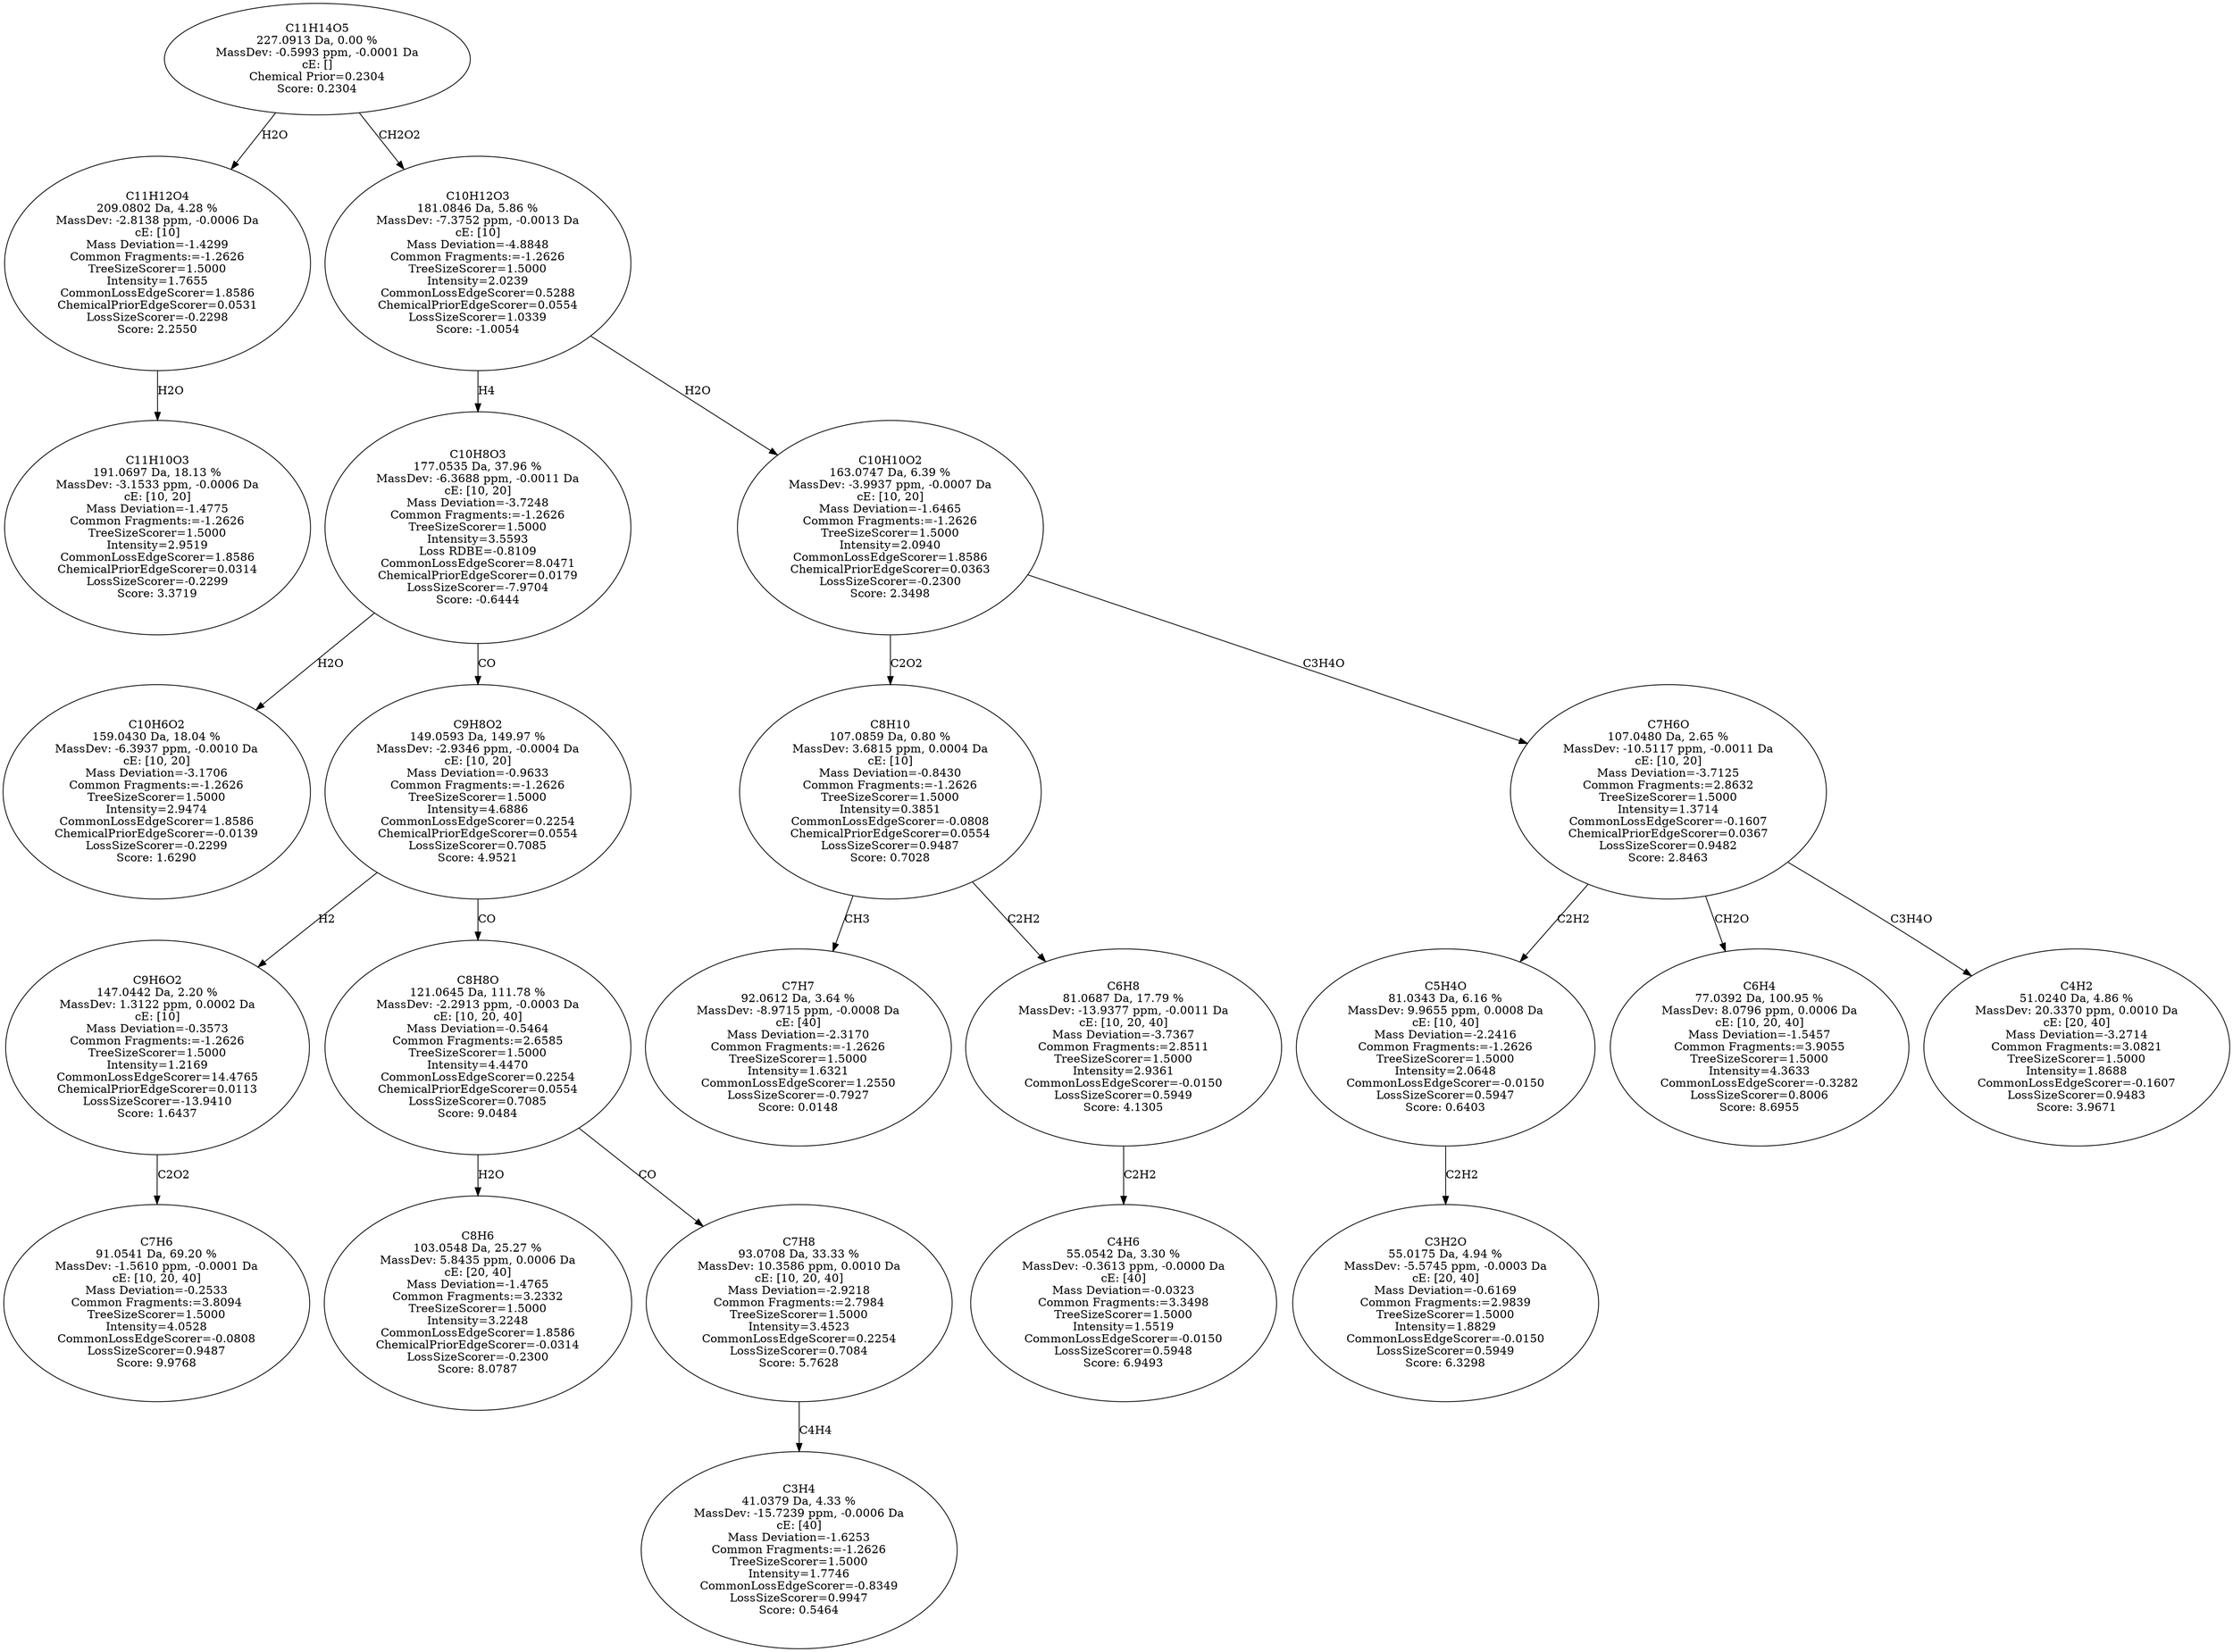 strict digraph {
v1 [label="C11H10O3\n191.0697 Da, 18.13 %\nMassDev: -3.1533 ppm, -0.0006 Da\ncE: [10, 20]\nMass Deviation=-1.4775\nCommon Fragments:=-1.2626\nTreeSizeScorer=1.5000\nIntensity=2.9519\nCommonLossEdgeScorer=1.8586\nChemicalPriorEdgeScorer=0.0314\nLossSizeScorer=-0.2299\nScore: 3.3719"];
v2 [label="C11H12O4\n209.0802 Da, 4.28 %\nMassDev: -2.8138 ppm, -0.0006 Da\ncE: [10]\nMass Deviation=-1.4299\nCommon Fragments:=-1.2626\nTreeSizeScorer=1.5000\nIntensity=1.7655\nCommonLossEdgeScorer=1.8586\nChemicalPriorEdgeScorer=0.0531\nLossSizeScorer=-0.2298\nScore: 2.2550"];
v3 [label="C10H6O2\n159.0430 Da, 18.04 %\nMassDev: -6.3937 ppm, -0.0010 Da\ncE: [10, 20]\nMass Deviation=-3.1706\nCommon Fragments:=-1.2626\nTreeSizeScorer=1.5000\nIntensity=2.9474\nCommonLossEdgeScorer=1.8586\nChemicalPriorEdgeScorer=-0.0139\nLossSizeScorer=-0.2299\nScore: 1.6290"];
v4 [label="C7H6\n91.0541 Da, 69.20 %\nMassDev: -1.5610 ppm, -0.0001 Da\ncE: [10, 20, 40]\nMass Deviation=-0.2533\nCommon Fragments:=3.8094\nTreeSizeScorer=1.5000\nIntensity=4.0528\nCommonLossEdgeScorer=-0.0808\nLossSizeScorer=0.9487\nScore: 9.9768"];
v5 [label="C9H6O2\n147.0442 Da, 2.20 %\nMassDev: 1.3122 ppm, 0.0002 Da\ncE: [10]\nMass Deviation=-0.3573\nCommon Fragments:=-1.2626\nTreeSizeScorer=1.5000\nIntensity=1.2169\nCommonLossEdgeScorer=14.4765\nChemicalPriorEdgeScorer=0.0113\nLossSizeScorer=-13.9410\nScore: 1.6437"];
v6 [label="C8H6\n103.0548 Da, 25.27 %\nMassDev: 5.8435 ppm, 0.0006 Da\ncE: [20, 40]\nMass Deviation=-1.4765\nCommon Fragments:=3.2332\nTreeSizeScorer=1.5000\nIntensity=3.2248\nCommonLossEdgeScorer=1.8586\nChemicalPriorEdgeScorer=-0.0314\nLossSizeScorer=-0.2300\nScore: 8.0787"];
v7 [label="C3H4\n41.0379 Da, 4.33 %\nMassDev: -15.7239 ppm, -0.0006 Da\ncE: [40]\nMass Deviation=-1.6253\nCommon Fragments:=-1.2626\nTreeSizeScorer=1.5000\nIntensity=1.7746\nCommonLossEdgeScorer=-0.8349\nLossSizeScorer=0.9947\nScore: 0.5464"];
v8 [label="C7H8\n93.0708 Da, 33.33 %\nMassDev: 10.3586 ppm, 0.0010 Da\ncE: [10, 20, 40]\nMass Deviation=-2.9218\nCommon Fragments:=2.7984\nTreeSizeScorer=1.5000\nIntensity=3.4523\nCommonLossEdgeScorer=0.2254\nLossSizeScorer=0.7084\nScore: 5.7628"];
v9 [label="C8H8O\n121.0645 Da, 111.78 %\nMassDev: -2.2913 ppm, -0.0003 Da\ncE: [10, 20, 40]\nMass Deviation=-0.5464\nCommon Fragments:=2.6585\nTreeSizeScorer=1.5000\nIntensity=4.4470\nCommonLossEdgeScorer=0.2254\nChemicalPriorEdgeScorer=0.0554\nLossSizeScorer=0.7085\nScore: 9.0484"];
v10 [label="C9H8O2\n149.0593 Da, 149.97 %\nMassDev: -2.9346 ppm, -0.0004 Da\ncE: [10, 20]\nMass Deviation=-0.9633\nCommon Fragments:=-1.2626\nTreeSizeScorer=1.5000\nIntensity=4.6886\nCommonLossEdgeScorer=0.2254\nChemicalPriorEdgeScorer=0.0554\nLossSizeScorer=0.7085\nScore: 4.9521"];
v11 [label="C10H8O3\n177.0535 Da, 37.96 %\nMassDev: -6.3688 ppm, -0.0011 Da\ncE: [10, 20]\nMass Deviation=-3.7248\nCommon Fragments:=-1.2626\nTreeSizeScorer=1.5000\nIntensity=3.5593\nLoss RDBE=-0.8109\nCommonLossEdgeScorer=8.0471\nChemicalPriorEdgeScorer=0.0179\nLossSizeScorer=-7.9704\nScore: -0.6444"];
v12 [label="C7H7\n92.0612 Da, 3.64 %\nMassDev: -8.9715 ppm, -0.0008 Da\ncE: [40]\nMass Deviation=-2.3170\nCommon Fragments:=-1.2626\nTreeSizeScorer=1.5000\nIntensity=1.6321\nCommonLossEdgeScorer=1.2550\nLossSizeScorer=-0.7927\nScore: 0.0148"];
v13 [label="C4H6\n55.0542 Da, 3.30 %\nMassDev: -0.3613 ppm, -0.0000 Da\ncE: [40]\nMass Deviation=-0.0323\nCommon Fragments:=3.3498\nTreeSizeScorer=1.5000\nIntensity=1.5519\nCommonLossEdgeScorer=-0.0150\nLossSizeScorer=0.5948\nScore: 6.9493"];
v14 [label="C6H8\n81.0687 Da, 17.79 %\nMassDev: -13.9377 ppm, -0.0011 Da\ncE: [10, 20, 40]\nMass Deviation=-3.7367\nCommon Fragments:=2.8511\nTreeSizeScorer=1.5000\nIntensity=2.9361\nCommonLossEdgeScorer=-0.0150\nLossSizeScorer=0.5949\nScore: 4.1305"];
v15 [label="C8H10\n107.0859 Da, 0.80 %\nMassDev: 3.6815 ppm, 0.0004 Da\ncE: [10]\nMass Deviation=-0.8430\nCommon Fragments:=-1.2626\nTreeSizeScorer=1.5000\nIntensity=0.3851\nCommonLossEdgeScorer=-0.0808\nChemicalPriorEdgeScorer=0.0554\nLossSizeScorer=0.9487\nScore: 0.7028"];
v16 [label="C3H2O\n55.0175 Da, 4.94 %\nMassDev: -5.5745 ppm, -0.0003 Da\ncE: [20, 40]\nMass Deviation=-0.6169\nCommon Fragments:=2.9839\nTreeSizeScorer=1.5000\nIntensity=1.8829\nCommonLossEdgeScorer=-0.0150\nLossSizeScorer=0.5949\nScore: 6.3298"];
v17 [label="C5H4O\n81.0343 Da, 6.16 %\nMassDev: 9.9655 ppm, 0.0008 Da\ncE: [10, 40]\nMass Deviation=-2.2416\nCommon Fragments:=-1.2626\nTreeSizeScorer=1.5000\nIntensity=2.0648\nCommonLossEdgeScorer=-0.0150\nLossSizeScorer=0.5947\nScore: 0.6403"];
v18 [label="C6H4\n77.0392 Da, 100.95 %\nMassDev: 8.0796 ppm, 0.0006 Da\ncE: [10, 20, 40]\nMass Deviation=-1.5457\nCommon Fragments:=3.9055\nTreeSizeScorer=1.5000\nIntensity=4.3633\nCommonLossEdgeScorer=-0.3282\nLossSizeScorer=0.8006\nScore: 8.6955"];
v19 [label="C4H2\n51.0240 Da, 4.86 %\nMassDev: 20.3370 ppm, 0.0010 Da\ncE: [20, 40]\nMass Deviation=-3.2714\nCommon Fragments:=3.0821\nTreeSizeScorer=1.5000\nIntensity=1.8688\nCommonLossEdgeScorer=-0.1607\nLossSizeScorer=0.9483\nScore: 3.9671"];
v20 [label="C7H6O\n107.0480 Da, 2.65 %\nMassDev: -10.5117 ppm, -0.0011 Da\ncE: [10, 20]\nMass Deviation=-3.7125\nCommon Fragments:=2.8632\nTreeSizeScorer=1.5000\nIntensity=1.3714\nCommonLossEdgeScorer=-0.1607\nChemicalPriorEdgeScorer=0.0367\nLossSizeScorer=0.9482\nScore: 2.8463"];
v21 [label="C10H10O2\n163.0747 Da, 6.39 %\nMassDev: -3.9937 ppm, -0.0007 Da\ncE: [10, 20]\nMass Deviation=-1.6465\nCommon Fragments:=-1.2626\nTreeSizeScorer=1.5000\nIntensity=2.0940\nCommonLossEdgeScorer=1.8586\nChemicalPriorEdgeScorer=0.0363\nLossSizeScorer=-0.2300\nScore: 2.3498"];
v22 [label="C10H12O3\n181.0846 Da, 5.86 %\nMassDev: -7.3752 ppm, -0.0013 Da\ncE: [10]\nMass Deviation=-4.8848\nCommon Fragments:=-1.2626\nTreeSizeScorer=1.5000\nIntensity=2.0239\nCommonLossEdgeScorer=0.5288\nChemicalPriorEdgeScorer=0.0554\nLossSizeScorer=1.0339\nScore: -1.0054"];
v23 [label="C11H14O5\n227.0913 Da, 0.00 %\nMassDev: -0.5993 ppm, -0.0001 Da\ncE: []\nChemical Prior=0.2304\nScore: 0.2304"];
v2 -> v1 [label="H2O"];
v23 -> v2 [label="H2O"];
v11 -> v3 [label="H2O"];
v5 -> v4 [label="C2O2"];
v10 -> v5 [label="H2"];
v9 -> v6 [label="H2O"];
v8 -> v7 [label="C4H4"];
v9 -> v8 [label="CO"];
v10 -> v9 [label="CO"];
v11 -> v10 [label="CO"];
v22 -> v11 [label="H4"];
v15 -> v12 [label="CH3"];
v14 -> v13 [label="C2H2"];
v15 -> v14 [label="C2H2"];
v21 -> v15 [label="C2O2"];
v17 -> v16 [label="C2H2"];
v20 -> v17 [label="C2H2"];
v20 -> v18 [label="CH2O"];
v20 -> v19 [label="C3H4O"];
v21 -> v20 [label="C3H4O"];
v22 -> v21 [label="H2O"];
v23 -> v22 [label="CH2O2"];
}